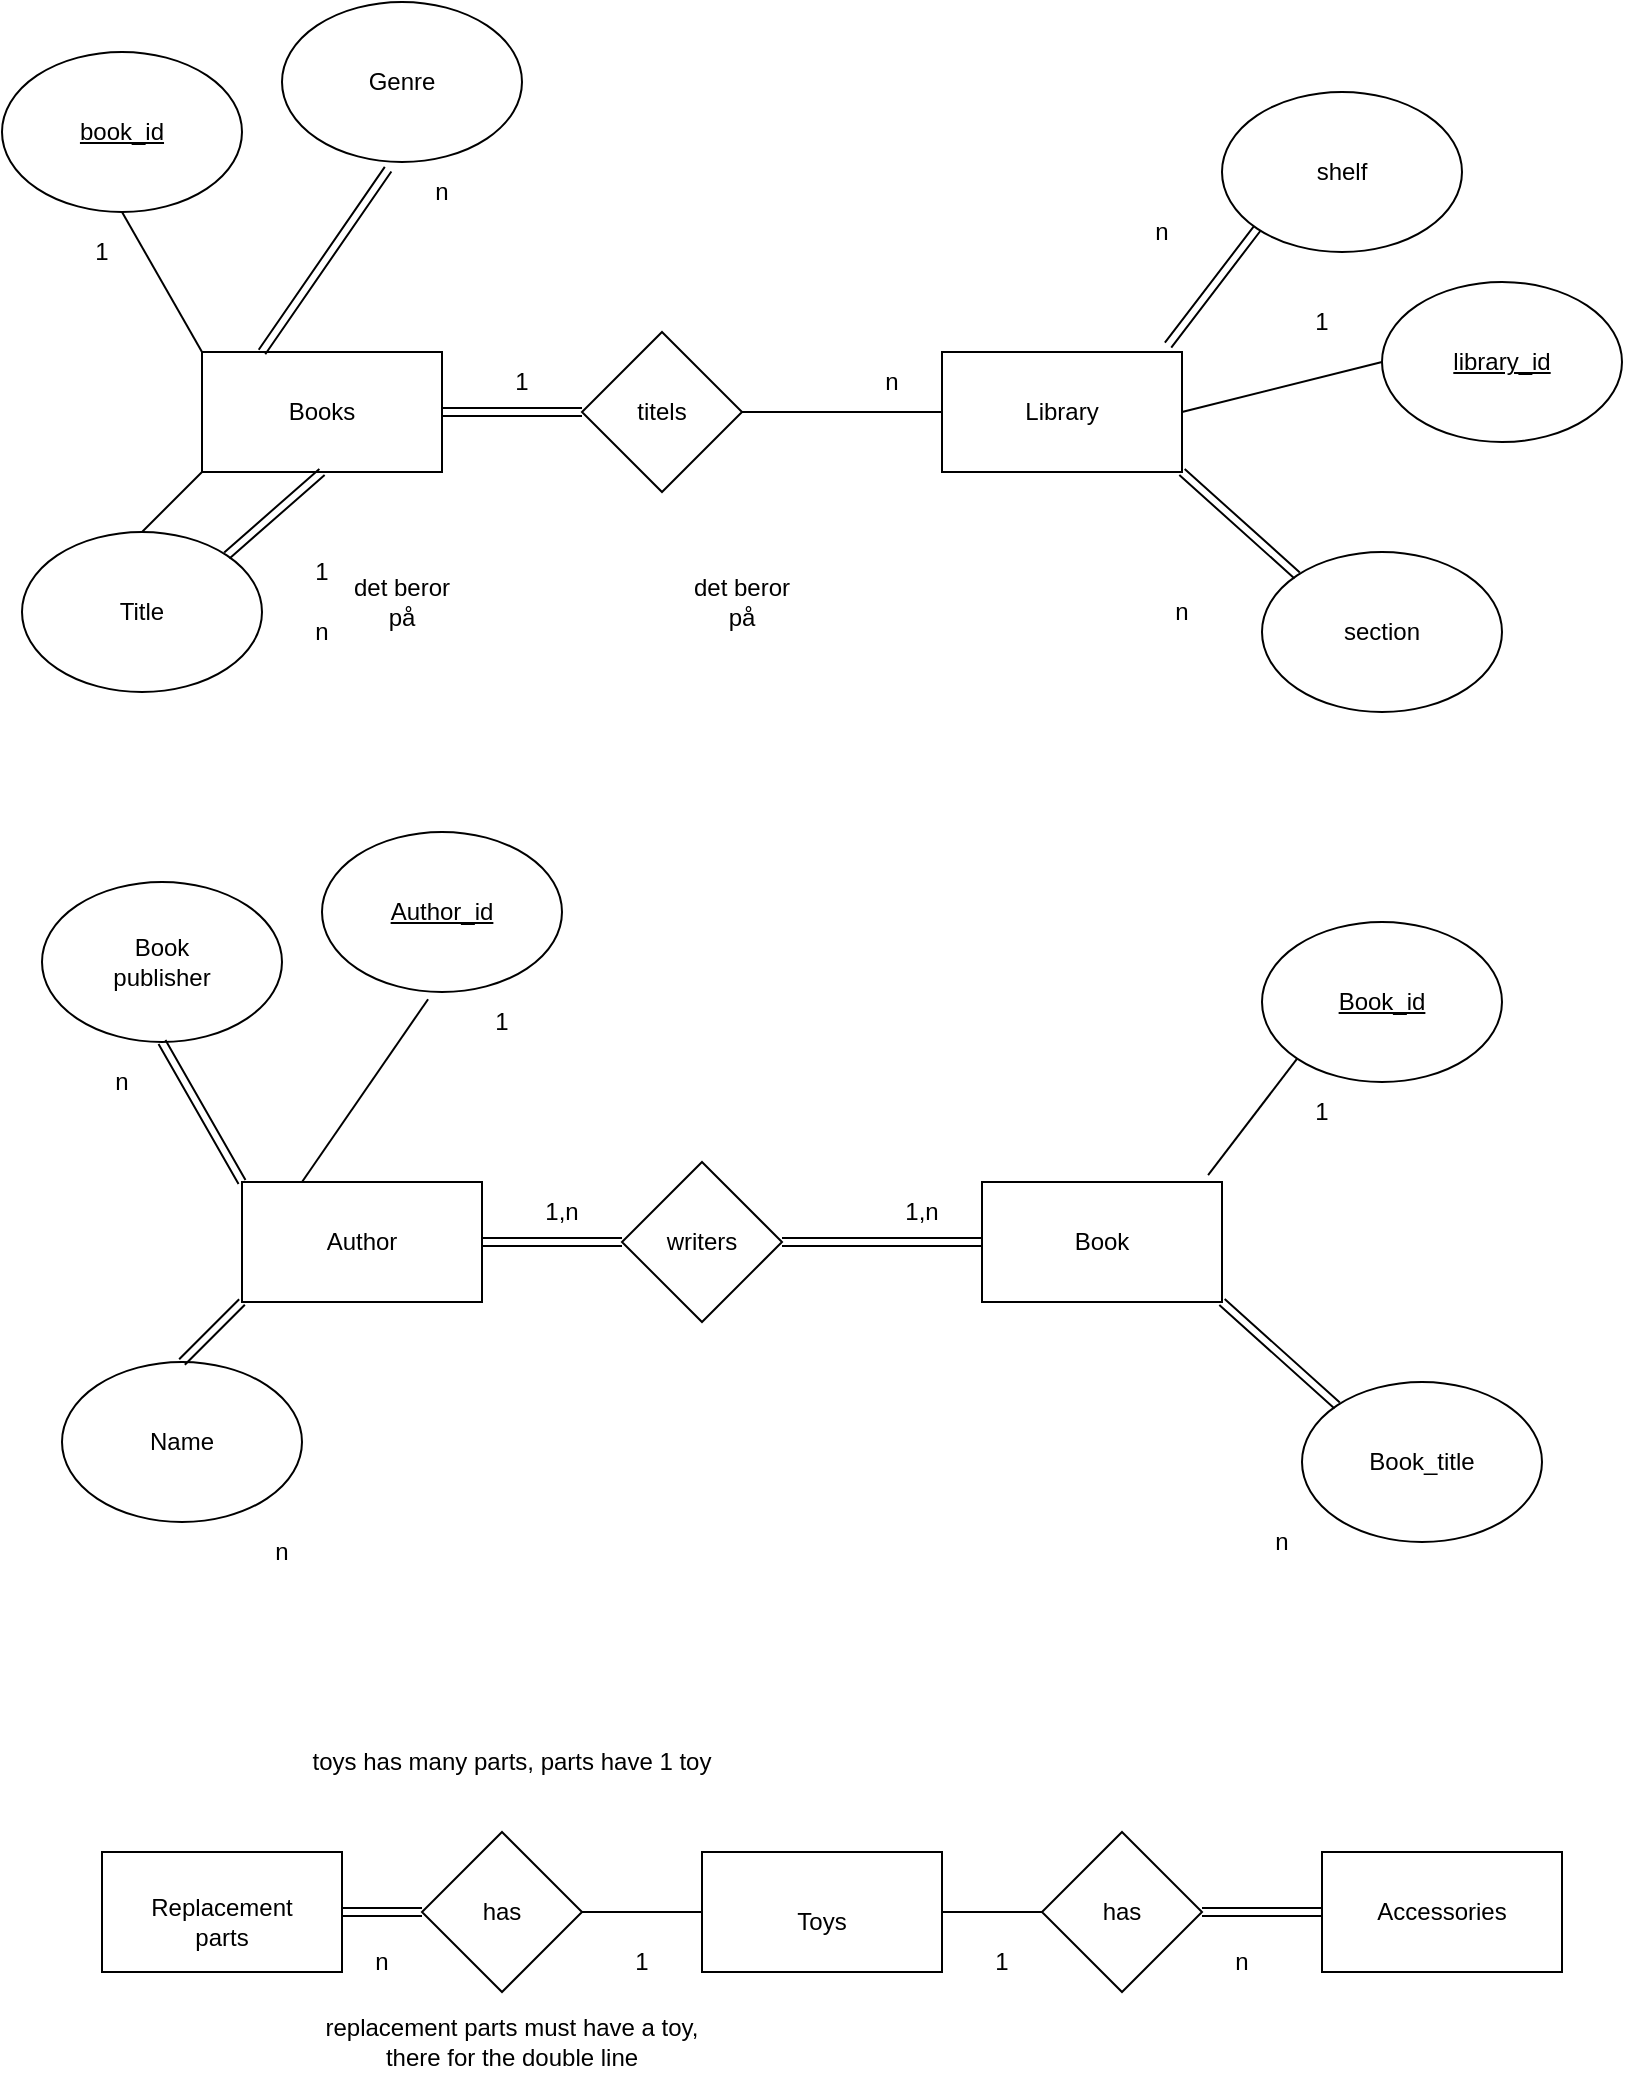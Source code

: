<mxfile version="20.0.1" type="github">
  <diagram id="R2lEEEUBdFMjLlhIrx00" name="Library">
    <mxGraphModel dx="1422" dy="786" grid="1" gridSize="10" guides="1" tooltips="1" connect="1" arrows="1" fold="1" page="1" pageScale="1" pageWidth="850" pageHeight="1100" background="none" math="0" shadow="0" extFonts="Permanent Marker^https://fonts.googleapis.com/css?family=Permanent+Marker">
      <root>
        <mxCell id="0" />
        <mxCell id="1" parent="0" />
        <mxCell id="OLH-k9BKUcMs2YQBaSAl-3" value="" style="rhombus;whiteSpace=wrap;html=1;" parent="1" vertex="1">
          <mxGeometry x="300" y="210" width="80" height="80" as="geometry" />
        </mxCell>
        <mxCell id="OLH-k9BKUcMs2YQBaSAl-4" value="" style="ellipse;whiteSpace=wrap;html=1;" parent="1" vertex="1">
          <mxGeometry x="10" y="70" width="120" height="80" as="geometry" />
        </mxCell>
        <mxCell id="OLH-k9BKUcMs2YQBaSAl-5" value="" style="endArrow=none;html=1;rounded=0;exitX=0;exitY=0.5;exitDx=0;exitDy=0;entryX=1;entryY=0.5;entryDx=0;entryDy=0;shape=link;" parent="1" source="OLH-k9BKUcMs2YQBaSAl-3" target="OLH-k9BKUcMs2YQBaSAl-7" edge="1">
          <mxGeometry width="50" height="50" relative="1" as="geometry">
            <mxPoint x="260" y="340" as="sourcePoint" />
            <mxPoint x="240" y="250" as="targetPoint" />
          </mxGeometry>
        </mxCell>
        <mxCell id="OLH-k9BKUcMs2YQBaSAl-6" value="" style="endArrow=none;html=1;rounded=0;entryX=1;entryY=0.5;entryDx=0;entryDy=0;exitX=0;exitY=0.5;exitDx=0;exitDy=0;" parent="1" source="OLH-k9BKUcMs2YQBaSAl-8" target="OLH-k9BKUcMs2YQBaSAl-3" edge="1">
          <mxGeometry width="50" height="50" relative="1" as="geometry">
            <mxPoint x="520" y="240" as="sourcePoint" />
            <mxPoint x="370" y="290" as="targetPoint" />
          </mxGeometry>
        </mxCell>
        <mxCell id="OLH-k9BKUcMs2YQBaSAl-7" value="" style="rounded=0;whiteSpace=wrap;html=1;" parent="1" vertex="1">
          <mxGeometry x="110" y="220" width="120" height="60" as="geometry" />
        </mxCell>
        <mxCell id="OLH-k9BKUcMs2YQBaSAl-9" value="" style="ellipse;whiteSpace=wrap;html=1;" parent="1" vertex="1">
          <mxGeometry x="620" y="90" width="120" height="80" as="geometry" />
        </mxCell>
        <mxCell id="OLH-k9BKUcMs2YQBaSAl-11" value="" style="endArrow=none;html=1;rounded=0;exitX=0;exitY=0;exitDx=0;exitDy=0;entryX=0.5;entryY=1;entryDx=0;entryDy=0;" parent="1" source="OLH-k9BKUcMs2YQBaSAl-7" target="OLH-k9BKUcMs2YQBaSAl-4" edge="1">
          <mxGeometry width="50" height="50" relative="1" as="geometry">
            <mxPoint x="70" y="150" as="sourcePoint" />
            <mxPoint x="70" y="160" as="targetPoint" />
          </mxGeometry>
        </mxCell>
        <mxCell id="OLH-k9BKUcMs2YQBaSAl-12" value="" style="ellipse;whiteSpace=wrap;html=1;" parent="1" vertex="1">
          <mxGeometry x="20" y="310" width="120" height="80" as="geometry" />
        </mxCell>
        <mxCell id="OLH-k9BKUcMs2YQBaSAl-15" value="" style="endArrow=none;html=1;rounded=0;entryX=0;entryY=1;entryDx=0;entryDy=0;exitX=0.5;exitY=0;exitDx=0;exitDy=0;" parent="1" source="OLH-k9BKUcMs2YQBaSAl-12" target="OLH-k9BKUcMs2YQBaSAl-7" edge="1">
          <mxGeometry width="50" height="50" relative="1" as="geometry">
            <mxPoint x="270" y="420" as="sourcePoint" />
            <mxPoint x="320" y="370" as="targetPoint" />
          </mxGeometry>
        </mxCell>
        <mxCell id="OLH-k9BKUcMs2YQBaSAl-8" value="" style="rounded=0;whiteSpace=wrap;html=1;" parent="1" vertex="1">
          <mxGeometry x="480" y="220" width="120" height="60" as="geometry" />
        </mxCell>
        <mxCell id="OLH-k9BKUcMs2YQBaSAl-17" value="" style="endArrow=none;html=1;rounded=0;exitX=0.942;exitY=-0.057;exitDx=0;exitDy=0;exitPerimeter=0;entryX=0;entryY=1;entryDx=0;entryDy=0;shape=link;" parent="1" source="OLH-k9BKUcMs2YQBaSAl-8" target="OLH-k9BKUcMs2YQBaSAl-9" edge="1">
          <mxGeometry width="50" height="50" relative="1" as="geometry">
            <mxPoint x="510" y="160" as="sourcePoint" />
            <mxPoint x="560" y="110" as="targetPoint" />
          </mxGeometry>
        </mxCell>
        <mxCell id="OLH-k9BKUcMs2YQBaSAl-18" value="" style="ellipse;whiteSpace=wrap;html=1;" parent="1" vertex="1">
          <mxGeometry x="640" y="320" width="120" height="80" as="geometry" />
        </mxCell>
        <mxCell id="OLH-k9BKUcMs2YQBaSAl-19" value="" style="endArrow=none;html=1;rounded=0;entryX=1;entryY=1;entryDx=0;entryDy=0;exitX=0;exitY=0;exitDx=0;exitDy=0;shape=link;" parent="1" source="OLH-k9BKUcMs2YQBaSAl-18" target="OLH-k9BKUcMs2YQBaSAl-8" edge="1">
          <mxGeometry width="50" height="50" relative="1" as="geometry">
            <mxPoint x="530" y="380" as="sourcePoint" />
            <mxPoint x="580" y="330" as="targetPoint" />
          </mxGeometry>
        </mxCell>
        <mxCell id="OLH-k9BKUcMs2YQBaSAl-20" value="Library" style="text;html=1;strokeColor=none;fillColor=none;align=center;verticalAlign=middle;whiteSpace=wrap;rounded=0;" parent="1" vertex="1">
          <mxGeometry x="510" y="235" width="60" height="30" as="geometry" />
        </mxCell>
        <mxCell id="OLH-k9BKUcMs2YQBaSAl-21" value="&lt;u&gt;book_id&lt;/u&gt;" style="text;html=1;strokeColor=none;fillColor=none;align=center;verticalAlign=middle;whiteSpace=wrap;rounded=0;" parent="1" vertex="1">
          <mxGeometry x="40" y="95" width="60" height="30" as="geometry" />
        </mxCell>
        <mxCell id="OLH-k9BKUcMs2YQBaSAl-22" value="shelf" style="text;html=1;strokeColor=none;fillColor=none;align=center;verticalAlign=middle;whiteSpace=wrap;rounded=0;" parent="1" vertex="1">
          <mxGeometry x="650" y="115" width="60" height="30" as="geometry" />
        </mxCell>
        <mxCell id="OLH-k9BKUcMs2YQBaSAl-23" value="Title" style="text;html=1;strokeColor=none;fillColor=none;align=center;verticalAlign=middle;whiteSpace=wrap;rounded=0;" parent="1" vertex="1">
          <mxGeometry x="50" y="335" width="60" height="30" as="geometry" />
        </mxCell>
        <mxCell id="OLH-k9BKUcMs2YQBaSAl-24" value="Books" style="text;html=1;strokeColor=none;fillColor=none;align=center;verticalAlign=middle;whiteSpace=wrap;rounded=0;" parent="1" vertex="1">
          <mxGeometry x="140" y="235" width="60" height="30" as="geometry" />
        </mxCell>
        <mxCell id="OLH-k9BKUcMs2YQBaSAl-25" value="titels" style="text;html=1;strokeColor=none;fillColor=none;align=center;verticalAlign=middle;whiteSpace=wrap;rounded=0;" parent="1" vertex="1">
          <mxGeometry x="310" y="235" width="60" height="30" as="geometry" />
        </mxCell>
        <mxCell id="OLH-k9BKUcMs2YQBaSAl-26" value="section" style="text;html=1;strokeColor=none;fillColor=none;align=center;verticalAlign=middle;whiteSpace=wrap;rounded=0;" parent="1" vertex="1">
          <mxGeometry x="670" y="345" width="60" height="30" as="geometry" />
        </mxCell>
        <mxCell id="OLH-k9BKUcMs2YQBaSAl-27" value="" style="ellipse;whiteSpace=wrap;html=1;" parent="1" vertex="1">
          <mxGeometry x="150" y="45" width="120" height="80" as="geometry" />
        </mxCell>
        <mxCell id="OLH-k9BKUcMs2YQBaSAl-28" value="Genre" style="text;html=1;strokeColor=none;fillColor=none;align=center;verticalAlign=middle;whiteSpace=wrap;rounded=0;" parent="1" vertex="1">
          <mxGeometry x="180" y="70" width="60" height="30" as="geometry" />
        </mxCell>
        <mxCell id="OLH-k9BKUcMs2YQBaSAl-31" value="" style="endArrow=none;html=1;rounded=0;entryX=0.442;entryY=1.045;entryDx=0;entryDy=0;entryPerimeter=0;exitX=0.25;exitY=0;exitDx=0;exitDy=0;shape=link;" parent="1" source="OLH-k9BKUcMs2YQBaSAl-7" target="OLH-k9BKUcMs2YQBaSAl-27" edge="1">
          <mxGeometry width="50" height="50" relative="1" as="geometry">
            <mxPoint x="190" y="190" as="sourcePoint" />
            <mxPoint x="240" y="140" as="targetPoint" />
          </mxGeometry>
        </mxCell>
        <mxCell id="OLH-k9BKUcMs2YQBaSAl-32" value="" style="rhombus;whiteSpace=wrap;html=1;" parent="1" vertex="1">
          <mxGeometry x="320" y="625" width="80" height="80" as="geometry" />
        </mxCell>
        <mxCell id="OLH-k9BKUcMs2YQBaSAl-33" value="" style="ellipse;whiteSpace=wrap;html=1;" parent="1" vertex="1">
          <mxGeometry x="30" y="485" width="120" height="80" as="geometry" />
        </mxCell>
        <mxCell id="OLH-k9BKUcMs2YQBaSAl-34" value="" style="endArrow=none;html=1;rounded=0;exitX=0;exitY=0.5;exitDx=0;exitDy=0;entryX=1;entryY=0.5;entryDx=0;entryDy=0;shape=link;" parent="1" source="OLH-k9BKUcMs2YQBaSAl-32" target="OLH-k9BKUcMs2YQBaSAl-36" edge="1">
          <mxGeometry width="50" height="50" relative="1" as="geometry">
            <mxPoint x="280" y="755" as="sourcePoint" />
            <mxPoint x="260" y="665" as="targetPoint" />
          </mxGeometry>
        </mxCell>
        <mxCell id="OLH-k9BKUcMs2YQBaSAl-35" value="" style="endArrow=none;html=1;rounded=0;entryX=1;entryY=0.5;entryDx=0;entryDy=0;exitX=0;exitY=0.5;exitDx=0;exitDy=0;shape=link;" parent="1" source="OLH-k9BKUcMs2YQBaSAl-41" target="OLH-k9BKUcMs2YQBaSAl-32" edge="1">
          <mxGeometry width="50" height="50" relative="1" as="geometry">
            <mxPoint x="540" y="655" as="sourcePoint" />
            <mxPoint x="390" y="705" as="targetPoint" />
          </mxGeometry>
        </mxCell>
        <mxCell id="OLH-k9BKUcMs2YQBaSAl-36" value="" style="rounded=0;whiteSpace=wrap;html=1;" parent="1" vertex="1">
          <mxGeometry x="130" y="635" width="120" height="60" as="geometry" />
        </mxCell>
        <mxCell id="OLH-k9BKUcMs2YQBaSAl-37" value="" style="ellipse;whiteSpace=wrap;html=1;" parent="1" vertex="1">
          <mxGeometry x="640" y="505" width="120" height="80" as="geometry" />
        </mxCell>
        <mxCell id="OLH-k9BKUcMs2YQBaSAl-38" value="" style="endArrow=none;html=1;rounded=0;exitX=0;exitY=0;exitDx=0;exitDy=0;entryX=0.5;entryY=1;entryDx=0;entryDy=0;shape=link;" parent="1" source="OLH-k9BKUcMs2YQBaSAl-36" target="OLH-k9BKUcMs2YQBaSAl-33" edge="1">
          <mxGeometry width="50" height="50" relative="1" as="geometry">
            <mxPoint x="90" y="565" as="sourcePoint" />
            <mxPoint x="90" y="575" as="targetPoint" />
          </mxGeometry>
        </mxCell>
        <mxCell id="OLH-k9BKUcMs2YQBaSAl-39" value="" style="ellipse;whiteSpace=wrap;html=1;" parent="1" vertex="1">
          <mxGeometry x="40" y="725" width="120" height="80" as="geometry" />
        </mxCell>
        <mxCell id="OLH-k9BKUcMs2YQBaSAl-40" value="" style="endArrow=none;html=1;rounded=0;entryX=0;entryY=1;entryDx=0;entryDy=0;exitX=0.5;exitY=0;exitDx=0;exitDy=0;shape=link;" parent="1" source="OLH-k9BKUcMs2YQBaSAl-39" target="OLH-k9BKUcMs2YQBaSAl-36" edge="1">
          <mxGeometry width="50" height="50" relative="1" as="geometry">
            <mxPoint x="290" y="835" as="sourcePoint" />
            <mxPoint x="340" y="785" as="targetPoint" />
          </mxGeometry>
        </mxCell>
        <mxCell id="OLH-k9BKUcMs2YQBaSAl-41" value="" style="rounded=0;whiteSpace=wrap;html=1;" parent="1" vertex="1">
          <mxGeometry x="500" y="635" width="120" height="60" as="geometry" />
        </mxCell>
        <mxCell id="OLH-k9BKUcMs2YQBaSAl-42" value="" style="endArrow=none;html=1;rounded=0;exitX=0.942;exitY=-0.057;exitDx=0;exitDy=0;exitPerimeter=0;entryX=0;entryY=1;entryDx=0;entryDy=0;" parent="1" source="OLH-k9BKUcMs2YQBaSAl-41" target="OLH-k9BKUcMs2YQBaSAl-37" edge="1">
          <mxGeometry width="50" height="50" relative="1" as="geometry">
            <mxPoint x="530" y="575" as="sourcePoint" />
            <mxPoint x="580" y="525" as="targetPoint" />
          </mxGeometry>
        </mxCell>
        <mxCell id="OLH-k9BKUcMs2YQBaSAl-43" value="" style="ellipse;whiteSpace=wrap;html=1;" parent="1" vertex="1">
          <mxGeometry x="660" y="735" width="120" height="80" as="geometry" />
        </mxCell>
        <mxCell id="OLH-k9BKUcMs2YQBaSAl-44" value="" style="endArrow=none;html=1;rounded=0;entryX=1;entryY=1;entryDx=0;entryDy=0;exitX=0;exitY=0;exitDx=0;exitDy=0;shape=link;" parent="1" source="OLH-k9BKUcMs2YQBaSAl-43" target="OLH-k9BKUcMs2YQBaSAl-41" edge="1">
          <mxGeometry width="50" height="50" relative="1" as="geometry">
            <mxPoint x="550" y="795" as="sourcePoint" />
            <mxPoint x="600" y="745" as="targetPoint" />
          </mxGeometry>
        </mxCell>
        <mxCell id="OLH-k9BKUcMs2YQBaSAl-45" value="Book" style="text;html=1;strokeColor=none;fillColor=none;align=center;verticalAlign=middle;whiteSpace=wrap;rounded=0;" parent="1" vertex="1">
          <mxGeometry x="530" y="650" width="60" height="30" as="geometry" />
        </mxCell>
        <mxCell id="OLH-k9BKUcMs2YQBaSAl-46" value="Book publisher" style="text;html=1;strokeColor=none;fillColor=none;align=center;verticalAlign=middle;whiteSpace=wrap;rounded=0;" parent="1" vertex="1">
          <mxGeometry x="60" y="510" width="60" height="30" as="geometry" />
        </mxCell>
        <mxCell id="OLH-k9BKUcMs2YQBaSAl-47" value="&lt;u&gt;Book_id&lt;/u&gt;" style="text;html=1;strokeColor=none;fillColor=none;align=center;verticalAlign=middle;whiteSpace=wrap;rounded=0;" parent="1" vertex="1">
          <mxGeometry x="670" y="530" width="60" height="30" as="geometry" />
        </mxCell>
        <mxCell id="OLH-k9BKUcMs2YQBaSAl-48" value="Name" style="text;html=1;strokeColor=none;fillColor=none;align=center;verticalAlign=middle;whiteSpace=wrap;rounded=0;" parent="1" vertex="1">
          <mxGeometry x="70" y="750" width="60" height="30" as="geometry" />
        </mxCell>
        <mxCell id="OLH-k9BKUcMs2YQBaSAl-49" value="Author" style="text;html=1;strokeColor=none;fillColor=none;align=center;verticalAlign=middle;whiteSpace=wrap;rounded=0;" parent="1" vertex="1">
          <mxGeometry x="160" y="650" width="60" height="30" as="geometry" />
        </mxCell>
        <mxCell id="OLH-k9BKUcMs2YQBaSAl-50" value="writers" style="text;html=1;strokeColor=none;fillColor=none;align=center;verticalAlign=middle;whiteSpace=wrap;rounded=0;" parent="1" vertex="1">
          <mxGeometry x="330" y="650" width="60" height="30" as="geometry" />
        </mxCell>
        <mxCell id="OLH-k9BKUcMs2YQBaSAl-51" value="Book_title" style="text;html=1;strokeColor=none;fillColor=none;align=center;verticalAlign=middle;whiteSpace=wrap;rounded=0;" parent="1" vertex="1">
          <mxGeometry x="690" y="760" width="60" height="30" as="geometry" />
        </mxCell>
        <mxCell id="OLH-k9BKUcMs2YQBaSAl-52" value="" style="ellipse;whiteSpace=wrap;html=1;gradientColor=none;" parent="1" vertex="1">
          <mxGeometry x="170" y="460" width="120" height="80" as="geometry" />
        </mxCell>
        <mxCell id="OLH-k9BKUcMs2YQBaSAl-53" value="&lt;u&gt;Author_id&lt;/u&gt;" style="text;html=1;strokeColor=none;fillColor=none;align=center;verticalAlign=middle;whiteSpace=wrap;rounded=0;" parent="1" vertex="1">
          <mxGeometry x="200" y="485" width="60" height="30" as="geometry" />
        </mxCell>
        <mxCell id="OLH-k9BKUcMs2YQBaSAl-54" value="" style="endArrow=none;html=1;rounded=0;entryX=0.442;entryY=1.045;entryDx=0;entryDy=0;entryPerimeter=0;exitX=0.25;exitY=0;exitDx=0;exitDy=0;" parent="1" source="OLH-k9BKUcMs2YQBaSAl-36" target="OLH-k9BKUcMs2YQBaSAl-52" edge="1">
          <mxGeometry width="50" height="50" relative="1" as="geometry">
            <mxPoint x="210" y="605" as="sourcePoint" />
            <mxPoint x="260" y="555" as="targetPoint" />
          </mxGeometry>
        </mxCell>
        <mxCell id="OLH-k9BKUcMs2YQBaSAl-55" value="" style="ellipse;whiteSpace=wrap;html=1;" parent="1" vertex="1">
          <mxGeometry x="700" y="185" width="120" height="80" as="geometry" />
        </mxCell>
        <mxCell id="OLH-k9BKUcMs2YQBaSAl-56" value="" style="endArrow=none;html=1;rounded=0;entryX=0;entryY=0.5;entryDx=0;entryDy=0;exitX=1;exitY=0.5;exitDx=0;exitDy=0;" parent="1" source="OLH-k9BKUcMs2YQBaSAl-8" target="OLH-k9BKUcMs2YQBaSAl-55" edge="1">
          <mxGeometry width="50" height="50" relative="1" as="geometry">
            <mxPoint x="510" y="340" as="sourcePoint" />
            <mxPoint x="560" y="290" as="targetPoint" />
          </mxGeometry>
        </mxCell>
        <mxCell id="OLH-k9BKUcMs2YQBaSAl-57" value="&lt;u&gt;library_id&lt;/u&gt;" style="text;html=1;strokeColor=none;fillColor=none;align=center;verticalAlign=middle;whiteSpace=wrap;rounded=0;" parent="1" vertex="1">
          <mxGeometry x="730" y="210" width="60" height="30" as="geometry" />
        </mxCell>
        <mxCell id="OLH-k9BKUcMs2YQBaSAl-60" value="n" style="text;html=1;strokeColor=none;fillColor=none;align=center;verticalAlign=middle;whiteSpace=wrap;rounded=0;" parent="1" vertex="1">
          <mxGeometry x="425" y="220" width="60" height="30" as="geometry" />
        </mxCell>
        <mxCell id="OLH-k9BKUcMs2YQBaSAl-61" value="1" style="text;html=1;strokeColor=none;fillColor=none;align=center;verticalAlign=middle;whiteSpace=wrap;rounded=0;" parent="1" vertex="1">
          <mxGeometry x="240" y="220" width="60" height="30" as="geometry" />
        </mxCell>
        <mxCell id="OLH-k9BKUcMs2YQBaSAl-62" value="1,n" style="text;html=1;strokeColor=none;fillColor=none;align=center;verticalAlign=middle;whiteSpace=wrap;rounded=0;" parent="1" vertex="1">
          <mxGeometry x="260" y="635" width="60" height="30" as="geometry" />
        </mxCell>
        <mxCell id="OLH-k9BKUcMs2YQBaSAl-63" value="1,n" style="text;html=1;strokeColor=none;fillColor=none;align=center;verticalAlign=middle;whiteSpace=wrap;rounded=0;" parent="1" vertex="1">
          <mxGeometry x="440" y="635" width="60" height="30" as="geometry" />
        </mxCell>
        <mxCell id="OLH-k9BKUcMs2YQBaSAl-64" value="n" style="text;html=1;strokeColor=none;fillColor=none;align=center;verticalAlign=middle;whiteSpace=wrap;rounded=0;" parent="1" vertex="1">
          <mxGeometry x="560" y="145" width="60" height="30" as="geometry" />
        </mxCell>
        <mxCell id="OLH-k9BKUcMs2YQBaSAl-65" value="n" style="text;html=1;strokeColor=none;fillColor=none;align=center;verticalAlign=middle;whiteSpace=wrap;rounded=0;" parent="1" vertex="1">
          <mxGeometry x="570" y="335" width="60" height="30" as="geometry" />
        </mxCell>
        <mxCell id="OLH-k9BKUcMs2YQBaSAl-66" value="1" style="text;html=1;strokeColor=none;fillColor=none;align=center;verticalAlign=middle;whiteSpace=wrap;rounded=0;" parent="1" vertex="1">
          <mxGeometry x="640" y="190" width="60" height="30" as="geometry" />
        </mxCell>
        <mxCell id="OLH-k9BKUcMs2YQBaSAl-67" value="1" style="text;html=1;strokeColor=none;fillColor=none;align=center;verticalAlign=middle;whiteSpace=wrap;rounded=0;" parent="1" vertex="1">
          <mxGeometry x="30" y="155" width="60" height="30" as="geometry" />
        </mxCell>
        <mxCell id="OLH-k9BKUcMs2YQBaSAl-68" value="n" style="text;html=1;strokeColor=none;fillColor=none;align=center;verticalAlign=middle;whiteSpace=wrap;rounded=0;" parent="1" vertex="1">
          <mxGeometry x="200" y="125" width="60" height="30" as="geometry" />
        </mxCell>
        <mxCell id="OLH-k9BKUcMs2YQBaSAl-69" value="n" style="text;html=1;strokeColor=none;fillColor=none;align=center;verticalAlign=middle;whiteSpace=wrap;rounded=0;" parent="1" vertex="1">
          <mxGeometry x="140" y="345" width="60" height="30" as="geometry" />
        </mxCell>
        <mxCell id="OLH-k9BKUcMs2YQBaSAl-70" value="1" style="text;html=1;strokeColor=none;fillColor=none;align=center;verticalAlign=middle;whiteSpace=wrap;rounded=0;" parent="1" vertex="1">
          <mxGeometry x="140" y="315" width="60" height="30" as="geometry" />
        </mxCell>
        <mxCell id="OLH-k9BKUcMs2YQBaSAl-71" value="det beror på" style="text;html=1;strokeColor=none;fillColor=none;align=center;verticalAlign=middle;whiteSpace=wrap;rounded=0;" parent="1" vertex="1">
          <mxGeometry x="180" y="330" width="60" height="30" as="geometry" />
        </mxCell>
        <mxCell id="OLH-k9BKUcMs2YQBaSAl-72" value="n" style="text;html=1;strokeColor=none;fillColor=none;align=center;verticalAlign=middle;whiteSpace=wrap;rounded=0;" parent="1" vertex="1">
          <mxGeometry x="120" y="805" width="60" height="30" as="geometry" />
        </mxCell>
        <mxCell id="OLH-k9BKUcMs2YQBaSAl-73" value="n" style="text;html=1;strokeColor=none;fillColor=none;align=center;verticalAlign=middle;whiteSpace=wrap;rounded=0;" parent="1" vertex="1">
          <mxGeometry x="40" y="570" width="60" height="30" as="geometry" />
        </mxCell>
        <mxCell id="OLH-k9BKUcMs2YQBaSAl-74" value="n" style="text;html=1;strokeColor=none;fillColor=none;align=center;verticalAlign=middle;whiteSpace=wrap;rounded=0;" parent="1" vertex="1">
          <mxGeometry x="620" y="800" width="60" height="30" as="geometry" />
        </mxCell>
        <mxCell id="OLH-k9BKUcMs2YQBaSAl-75" value="1" style="text;html=1;strokeColor=none;fillColor=none;align=center;verticalAlign=middle;whiteSpace=wrap;rounded=0;" parent="1" vertex="1">
          <mxGeometry x="230" y="540" width="60" height="30" as="geometry" />
        </mxCell>
        <mxCell id="OLH-k9BKUcMs2YQBaSAl-76" value="1" style="text;html=1;strokeColor=none;fillColor=none;align=center;verticalAlign=middle;whiteSpace=wrap;rounded=0;" parent="1" vertex="1">
          <mxGeometry x="640" y="585" width="60" height="30" as="geometry" />
        </mxCell>
        <mxCell id="OLH-k9BKUcMs2YQBaSAl-78" value="" style="endArrow=none;html=1;rounded=0;entryX=0.5;entryY=1;entryDx=0;entryDy=0;exitX=1;exitY=0;exitDx=0;exitDy=0;shape=link;" parent="1" source="OLH-k9BKUcMs2YQBaSAl-12" target="OLH-k9BKUcMs2YQBaSAl-7" edge="1">
          <mxGeometry width="50" height="50" relative="1" as="geometry">
            <mxPoint x="90" y="320" as="sourcePoint" />
            <mxPoint x="120" y="290" as="targetPoint" />
          </mxGeometry>
        </mxCell>
        <mxCell id="JYJzfjk0A2J-A275ypP_-1" value="" style="rhombus;whiteSpace=wrap;html=1;" parent="1" vertex="1">
          <mxGeometry x="220" y="960" width="80" height="80" as="geometry" />
        </mxCell>
        <mxCell id="JYJzfjk0A2J-A275ypP_-5" value="" style="rounded=0;whiteSpace=wrap;html=1;" parent="1" vertex="1">
          <mxGeometry x="60" y="970" width="120" height="60" as="geometry" />
        </mxCell>
        <mxCell id="JYJzfjk0A2J-A275ypP_-10" value="" style="rounded=0;whiteSpace=wrap;html=1;" parent="1" vertex="1">
          <mxGeometry x="670" y="970" width="120" height="60" as="geometry" />
        </mxCell>
        <mxCell id="JYJzfjk0A2J-A275ypP_-31" value="" style="rounded=0;whiteSpace=wrap;html=1;" parent="1" vertex="1">
          <mxGeometry x="360" y="970" width="120" height="60" as="geometry" />
        </mxCell>
        <mxCell id="JYJzfjk0A2J-A275ypP_-33" value="" style="rhombus;whiteSpace=wrap;html=1;" parent="1" vertex="1">
          <mxGeometry x="530" y="960" width="80" height="80" as="geometry" />
        </mxCell>
        <mxCell id="JYJzfjk0A2J-A275ypP_-35" value="Toys" style="text;html=1;strokeColor=none;fillColor=none;align=center;verticalAlign=middle;whiteSpace=wrap;rounded=0;" parent="1" vertex="1">
          <mxGeometry x="390" y="990" width="60" height="30" as="geometry" />
        </mxCell>
        <mxCell id="JYJzfjk0A2J-A275ypP_-37" value="Replacement parts" style="text;html=1;strokeColor=none;fillColor=none;align=center;verticalAlign=middle;whiteSpace=wrap;rounded=0;" parent="1" vertex="1">
          <mxGeometry x="90" y="990" width="60" height="30" as="geometry" />
        </mxCell>
        <mxCell id="JYJzfjk0A2J-A275ypP_-38" value="Accessories" style="text;html=1;strokeColor=none;fillColor=none;align=center;verticalAlign=middle;whiteSpace=wrap;rounded=0;" parent="1" vertex="1">
          <mxGeometry x="700" y="985" width="60" height="30" as="geometry" />
        </mxCell>
        <mxCell id="JYJzfjk0A2J-A275ypP_-40" value="" style="endArrow=none;html=1;rounded=0;entryX=0;entryY=0.5;entryDx=0;entryDy=0;exitX=1;exitY=0.5;exitDx=0;exitDy=0;shape=link;" parent="1" source="JYJzfjk0A2J-A275ypP_-5" target="JYJzfjk0A2J-A275ypP_-1" edge="1">
          <mxGeometry width="50" height="50" relative="1" as="geometry">
            <mxPoint x="180" y="940" as="sourcePoint" />
            <mxPoint x="240" y="945" as="targetPoint" />
          </mxGeometry>
        </mxCell>
        <mxCell id="JYJzfjk0A2J-A275ypP_-41" value="" style="endArrow=none;html=1;rounded=0;exitX=1;exitY=0.5;exitDx=0;exitDy=0;entryX=0;entryY=0.5;entryDx=0;entryDy=0;" parent="1" source="JYJzfjk0A2J-A275ypP_-31" target="JYJzfjk0A2J-A275ypP_-33" edge="1">
          <mxGeometry width="50" height="50" relative="1" as="geometry">
            <mxPoint x="482.73" y="938.3" as="sourcePoint" />
            <mxPoint x="527.264" y="880.004" as="targetPoint" />
          </mxGeometry>
        </mxCell>
        <mxCell id="JYJzfjk0A2J-A275ypP_-43" value="n" style="text;html=1;strokeColor=none;fillColor=none;align=center;verticalAlign=middle;whiteSpace=wrap;rounded=0;" parent="1" vertex="1">
          <mxGeometry x="600" y="1010" width="60" height="30" as="geometry" />
        </mxCell>
        <mxCell id="JYJzfjk0A2J-A275ypP_-44" value="1" style="text;html=1;strokeColor=none;fillColor=none;align=center;verticalAlign=middle;whiteSpace=wrap;rounded=0;" parent="1" vertex="1">
          <mxGeometry x="480" y="1010" width="60" height="30" as="geometry" />
        </mxCell>
        <mxCell id="JYJzfjk0A2J-A275ypP_-45" value="1" style="text;html=1;strokeColor=none;fillColor=none;align=center;verticalAlign=middle;whiteSpace=wrap;rounded=0;" parent="1" vertex="1">
          <mxGeometry x="300" y="1010" width="60" height="30" as="geometry" />
        </mxCell>
        <mxCell id="JYJzfjk0A2J-A275ypP_-46" value="n" style="text;html=1;strokeColor=none;fillColor=none;align=center;verticalAlign=middle;whiteSpace=wrap;rounded=0;" parent="1" vertex="1">
          <mxGeometry x="170" y="1010" width="60" height="30" as="geometry" />
        </mxCell>
        <mxCell id="JYJzfjk0A2J-A275ypP_-47" value="" style="endArrow=none;html=1;rounded=0;entryX=0;entryY=0.5;entryDx=0;entryDy=0;exitX=1;exitY=0.5;exitDx=0;exitDy=0;" parent="1" source="JYJzfjk0A2J-A275ypP_-1" target="JYJzfjk0A2J-A275ypP_-31" edge="1">
          <mxGeometry width="50" height="50" relative="1" as="geometry">
            <mxPoint x="300" y="930" as="sourcePoint" />
            <mxPoint x="340" y="930" as="targetPoint" />
          </mxGeometry>
        </mxCell>
        <mxCell id="JYJzfjk0A2J-A275ypP_-48" value="" style="endArrow=none;html=1;rounded=0;entryX=0;entryY=0.5;entryDx=0;entryDy=0;exitX=1;exitY=0.5;exitDx=0;exitDy=0;shape=link;" parent="1" source="JYJzfjk0A2J-A275ypP_-33" target="JYJzfjk0A2J-A275ypP_-10" edge="1">
          <mxGeometry width="50" height="50" relative="1" as="geometry">
            <mxPoint x="600" y="920" as="sourcePoint" />
            <mxPoint x="660" y="920" as="targetPoint" />
          </mxGeometry>
        </mxCell>
        <mxCell id="sV_Q6C1yIRL1jpVSQTD9-1" value="det beror på" style="text;html=1;strokeColor=none;fillColor=none;align=center;verticalAlign=middle;whiteSpace=wrap;rounded=0;" vertex="1" parent="1">
          <mxGeometry x="350" y="330" width="60" height="30" as="geometry" />
        </mxCell>
        <mxCell id="sV_Q6C1yIRL1jpVSQTD9-2" value="has" style="text;html=1;strokeColor=none;fillColor=none;align=center;verticalAlign=middle;whiteSpace=wrap;rounded=0;" vertex="1" parent="1">
          <mxGeometry x="540" y="985" width="60" height="30" as="geometry" />
        </mxCell>
        <mxCell id="sV_Q6C1yIRL1jpVSQTD9-3" value="has" style="text;html=1;strokeColor=none;fillColor=none;align=center;verticalAlign=middle;whiteSpace=wrap;rounded=0;" vertex="1" parent="1">
          <mxGeometry x="230" y="985" width="60" height="30" as="geometry" />
        </mxCell>
        <mxCell id="sV_Q6C1yIRL1jpVSQTD9-4" value="toys has many parts, parts have 1 toy" style="text;html=1;strokeColor=none;fillColor=none;align=center;verticalAlign=middle;whiteSpace=wrap;rounded=0;" vertex="1" parent="1">
          <mxGeometry x="160" y="900" width="210" height="50" as="geometry" />
        </mxCell>
        <mxCell id="sV_Q6C1yIRL1jpVSQTD9-5" value="replacement parts must have a toy, there for the double line" style="text;html=1;strokeColor=none;fillColor=none;align=center;verticalAlign=middle;whiteSpace=wrap;rounded=0;" vertex="1" parent="1">
          <mxGeometry x="160" y="1040" width="210" height="50" as="geometry" />
        </mxCell>
      </root>
    </mxGraphModel>
  </diagram>
</mxfile>
